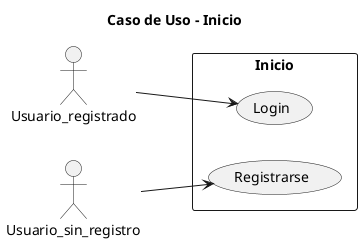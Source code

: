 @startuml
title Caso de Uso - Inicio

left to right direction

actor Usuario_registrado as user
actor Usuario_sin_registro as user1

rectangle "Inicio" {
    usecase "Login" as login
    usecase "Registrarse" as registro
}

user --> login : ""
user1 --> registro : ""
@enduml